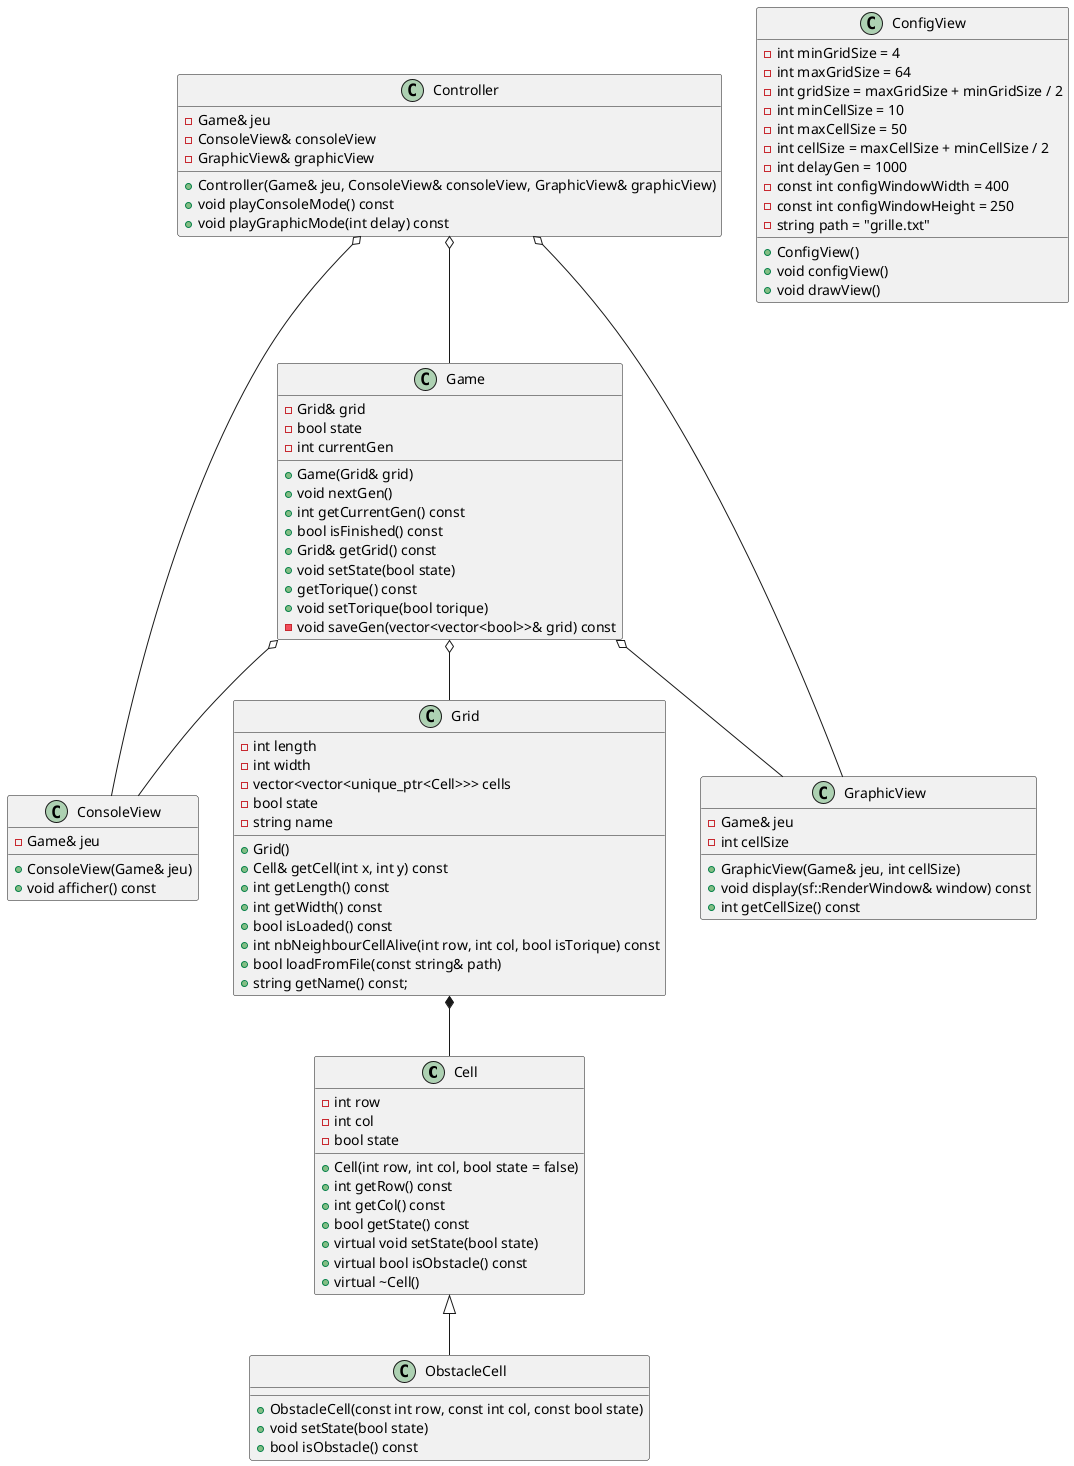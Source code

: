 @startuml

class Cell {
    - int row
    - int col
    - bool state
    + Cell(int row, int col, bool state = false)
    + int getRow() const
    + int getCol() const
    + bool getState() const
    + virtual void setState(bool state)
    + virtual bool isObstacle() const
    + virtual ~Cell()
}

class ObstacleCell {
    + ObstacleCell(const int row, const int col, const bool state)
    + void setState(bool state)
    + bool isObstacle() const
}

class Grid {
    - int length
    - int width
    - vector<vector<unique_ptr<Cell>>> cells
    - bool state
    - string name
    + Grid()
    + Cell& getCell(int x, int y) const
    + int getLength() const
    + int getWidth() const
    + bool isLoaded() const
    + int nbNeighbourCellAlive(int row, int col, bool isTorique) const
    + bool loadFromFile(const string& path)
    + string getName() const;
}

class Game {
    - Grid& grid
    - bool state
    - int currentGen
    + Game(Grid& grid)
    + void nextGen()
    + int getCurrentGen() const
    + bool isFinished() const
    + Grid& getGrid() const
    + void setState(bool state)
    + getTorique() const
    + void setTorique(bool torique)
    - void saveGen(vector<vector<bool>>& grid) const
}

class Controller {
    - Game& jeu
    - ConsoleView& consoleView
    - GraphicView& graphicView
    + Controller(Game& jeu, ConsoleView& consoleView, GraphicView& graphicView)
    + void playConsoleMode() const
    + void playGraphicMode(int delay) const
}

class ConfigView {
    - int minGridSize = 4
    - int maxGridSize = 64
    - int gridSize = maxGridSize + minGridSize / 2
    - int minCellSize = 10
    - int maxCellSize = 50
    - int cellSize = maxCellSize + minCellSize / 2
    - int delayGen = 1000
    - const int configWindowWidth = 400
    - const int configWindowHeight = 250
    - string path = "grille.txt"
    + ConfigView()
    + void configView()
    + void drawView()
}

class ConsoleView {
   - Game& jeu
   + ConsoleView(Game& jeu)
   + void afficher() const
}

class GraphicView {
   - Game& jeu
   - int cellSize
   + GraphicView(Game& jeu, int cellSize)
   + void display(sf::RenderWindow& window) const
   + int getCellSize() const
}

Cell <|-- ObstacleCell

Game o-- Grid

Grid *-- Cell

Game o-- ConsoleView

Game o-- GraphicView

Controller o-- Game

Controller o-- ConsoleView

Controller o-- GraphicView

@enduml